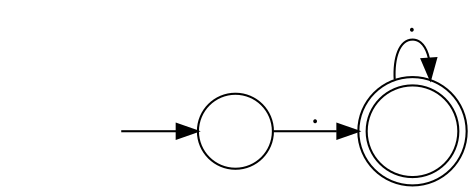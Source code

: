 digraph Automaton {
	graph [bb="0,0,211,77",
		dpi=96,
		rankdir=LR
	];
	node [label="\N"];
	0	 [height=0.61111,
		label="",
		pos="189,22",
		shape=doublecircle,
		width=0.61111];
	0 -> 0	 [label=".",
		lp="189,69.5",
		pos="e,196.68,42.991 181.32,42.991 180.37,53.087 182.93,62 189,62 192.89,62 195.34,58.342 196.35,53.059"];
	1	 [height=0.5,
		label="",
		pos="109,22",
		shape=circle,
		width=0.5];
	1 -> 0	 [label=".",
		lp="147,29.5",
		pos="e,166.85,22 127.31,22 135.97,22 146.72,22 156.76,22"];
	initial	 [height=0.5,
		label="",
		pos="27,22",
		shape=plaintext,
		width=0.75];
	initial -> 1	 [pos="e,90.826,22 54.195,22 62.654,22 72.051,22 80.595,22"];
}
